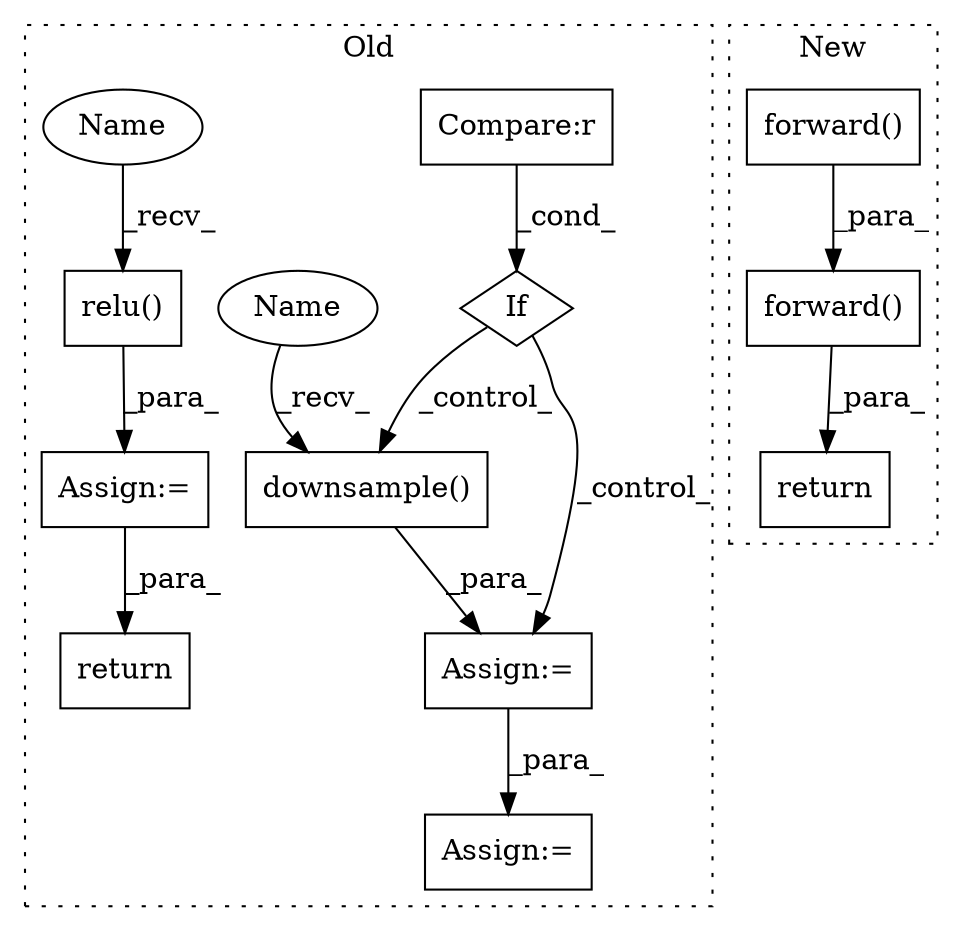digraph G {
subgraph cluster0 {
1 [label="downsample()" a="75" s="2021,2038" l="16,1" shape="box"];
3 [label="If" a="96" s="1966,1996" l="3,14" shape="diamond"];
4 [label="Compare:r" a="40" s="1969" l="27" shape="box"];
5 [label="Assign:=" a="68" s="2018" l="3" shape="box"];
6 [label="relu()" a="75" s="2079,2092" l="10,1" shape="box"];
7 [label="Assign:=" a="68" s="2052" l="4" shape="box"];
8 [label="Assign:=" a="68" s="2076" l="3" shape="box"];
9 [label="return" a="93" s="2103" l="7" shape="box"];
12 [label="Name" a="87" s="2021" l="4" shape="ellipse"];
13 [label="Name" a="87" s="2079" l="4" shape="ellipse"];
label = "Old";
style="dotted";
}
subgraph cluster1 {
2 [label="forward()" a="75" s="6853,6872" l="18,1" shape="box"];
10 [label="return" a="93" s="7070" l="7" shape="box"];
11 [label="forward()" a="75" s="6805,6830" l="24,1" shape="box"];
label = "New";
style="dotted";
}
1 -> 5 [label="_para_"];
2 -> 10 [label="_para_"];
3 -> 5 [label="_control_"];
3 -> 1 [label="_control_"];
4 -> 3 [label="_cond_"];
5 -> 7 [label="_para_"];
6 -> 8 [label="_para_"];
8 -> 9 [label="_para_"];
11 -> 2 [label="_para_"];
12 -> 1 [label="_recv_"];
13 -> 6 [label="_recv_"];
}